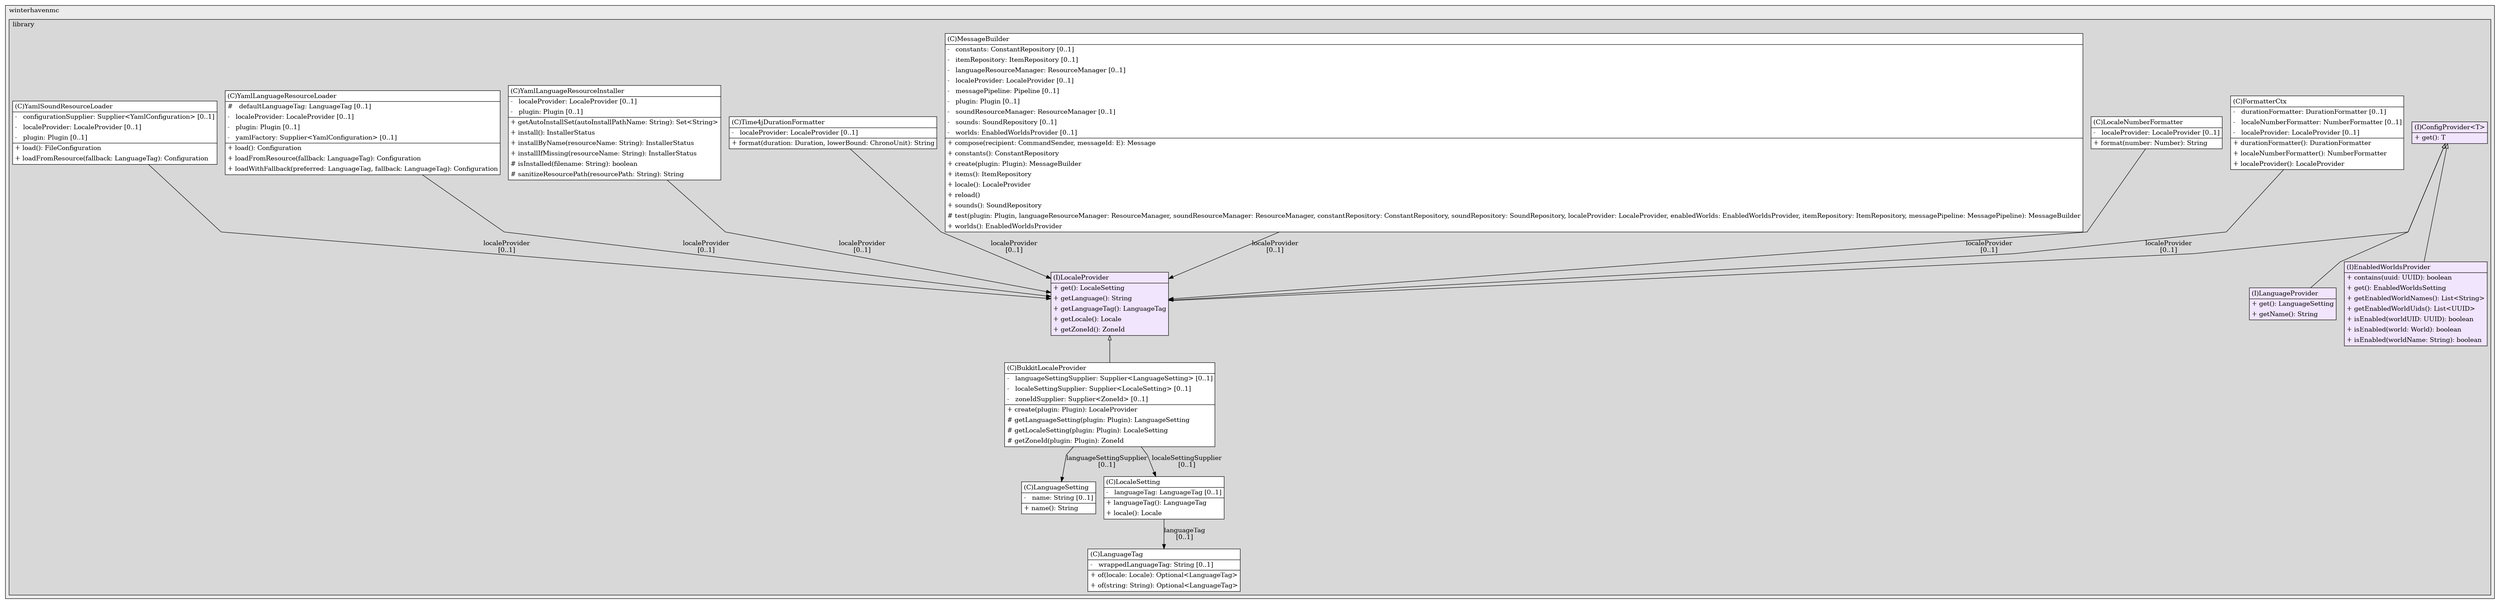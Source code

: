 @startuml

/' diagram meta data start
config=StructureConfiguration;
{
  "projectClassification": {
    "searchMode": "OpenProject", // OpenProject, AllProjects
    "includedProjects": "",
    "pathEndKeywords": "*.impl",
    "isClientPath": "",
    "isClientName": "",
    "isTestPath": "",
    "isTestName": "",
    "isMappingPath": "",
    "isMappingName": "",
    "isDataAccessPath": "",
    "isDataAccessName": "",
    "isDataStructurePath": "",
    "isDataStructureName": "",
    "isInterfaceStructuresPath": "",
    "isInterfaceStructuresName": "",
    "isEntryPointPath": "",
    "isEntryPointName": "",
    "treatFinalFieldsAsMandatory": false
  },
  "graphRestriction": {
    "classPackageExcludeFilter": "",
    "classPackageIncludeFilter": "",
    "classNameExcludeFilter": "",
    "classNameIncludeFilter": "",
    "methodNameExcludeFilter": "",
    "methodNameIncludeFilter": "",
    "removeByInheritance": "", // inheritance/annotation based filtering is done in a second step
    "removeByAnnotation": "",
    "removeByClassPackage": "", // cleanup the graph after inheritance/annotation based filtering is done
    "removeByClassName": "",
    "cutMappings": false,
    "cutEnum": true,
    "cutTests": true,
    "cutClient": true,
    "cutDataAccess": true,
    "cutInterfaceStructures": true,
    "cutDataStructures": true,
    "cutGetterAndSetter": true,
    "cutConstructors": true
  },
  "graphTraversal": {
    "forwardDepth": 4,
    "backwardDepth": 2,
    "classPackageExcludeFilter": "",
    "classPackageIncludeFilter": "",
    "classNameExcludeFilter": "",
    "classNameIncludeFilter": "",
    "methodNameExcludeFilter": "",
    "methodNameIncludeFilter": "",
    "hideMappings": false,
    "hideDataStructures": false,
    "hidePrivateMethods": true,
    "hideInterfaceCalls": false, // indirection: implementation -> interface (is hidden) -> implementation
    "onlyShowApplicationEntryPoints": false, // root node is included
    "useMethodCallsForStructureDiagram": "ForwardOnly" // ForwardOnly, BothDirections, No
  },
  "details": {
    "aggregation": "GroupByClass", // ByClass, GroupByClass, None
    "showClassGenericTypes": true,
    "showMethods": true,
    "showMethodParameterNames": true,
    "showMethodParameterTypes": true,
    "showMethodReturnType": true,
    "showPackageLevels": 2,
    "showDetailedClassStructure": true
  },
  "rootClass": "com.winterhavenmc.library.messagebuilder.adapters.resources.configuration.BukkitLocaleProvider",
  "extensionCallbackMethod": "" // qualified.class.name#methodName - signature: public static String method(String)
}
diagram meta data end '/



digraph g {
    rankdir="TB"
    splines=polyline
    

'nodes 
subgraph cluster_1655488073 { 
   	label=winterhavenmc
	labeljust=l
	fillcolor="#ececec"
	style=filled
   
   subgraph cluster_1412706428 { 
   	label=library
	labeljust=l
	fillcolor="#d8d8d8"
	style=filled
   
   BukkitLocaleProvider169038822[
	label=<<TABLE BORDER="1" CELLBORDER="0" CELLPADDING="4" CELLSPACING="0">
<TR><TD ALIGN="LEFT" >(C)BukkitLocaleProvider</TD></TR>
<HR/>
<TR><TD ALIGN="LEFT" >-   languageSettingSupplier: Supplier&lt;LanguageSetting&gt; [0..1]</TD></TR>
<TR><TD ALIGN="LEFT" >-   localeSettingSupplier: Supplier&lt;LocaleSetting&gt; [0..1]</TD></TR>
<TR><TD ALIGN="LEFT" >-   zoneIdSupplier: Supplier&lt;ZoneId&gt; [0..1]</TD></TR>
<HR/>
<TR><TD ALIGN="LEFT" >+ create(plugin: Plugin): LocaleProvider</TD></TR>
<TR><TD ALIGN="LEFT" ># getLanguageSetting(plugin: Plugin): LanguageSetting</TD></TR>
<TR><TD ALIGN="LEFT" ># getLocaleSetting(plugin: Plugin): LocaleSetting</TD></TR>
<TR><TD ALIGN="LEFT" ># getZoneId(plugin: Plugin): ZoneId</TD></TR>
</TABLE>>
	style=filled
	margin=0
	shape=plaintext
	fillcolor="#FFFFFF"
];

ConfigProvider1582204715[
	label=<<TABLE BORDER="1" CELLBORDER="0" CELLPADDING="4" CELLSPACING="0">
<TR><TD ALIGN="LEFT" >(I)ConfigProvider&lt;T&gt;</TD></TR>
<HR/>
<TR><TD ALIGN="LEFT" >+ get(): T</TD></TR>
</TABLE>>
	style=filled
	margin=0
	shape=plaintext
	fillcolor="#F1E5FD"
];

EnabledWorldsProvider1582204715[
	label=<<TABLE BORDER="1" CELLBORDER="0" CELLPADDING="4" CELLSPACING="0">
<TR><TD ALIGN="LEFT" >(I)EnabledWorldsProvider</TD></TR>
<HR/>
<TR><TD ALIGN="LEFT" >+ contains(uuid: UUID): boolean</TD></TR>
<TR><TD ALIGN="LEFT" >+ get(): EnabledWorldsSetting</TD></TR>
<TR><TD ALIGN="LEFT" >+ getEnabledWorldNames(): List&lt;String&gt;</TD></TR>
<TR><TD ALIGN="LEFT" >+ getEnabledWorldUids(): List&lt;UUID&gt;</TD></TR>
<TR><TD ALIGN="LEFT" >+ isEnabled(worldUID: UUID): boolean</TD></TR>
<TR><TD ALIGN="LEFT" >+ isEnabled(world: World): boolean</TD></TR>
<TR><TD ALIGN="LEFT" >+ isEnabled(worldName: String): boolean</TD></TR>
</TABLE>>
	style=filled
	margin=0
	shape=plaintext
	fillcolor="#F1E5FD"
];

FormatterCtx732551619[
	label=<<TABLE BORDER="1" CELLBORDER="0" CELLPADDING="4" CELLSPACING="0">
<TR><TD ALIGN="LEFT" >(C)FormatterCtx</TD></TR>
<HR/>
<TR><TD ALIGN="LEFT" >-   durationFormatter: DurationFormatter [0..1]</TD></TR>
<TR><TD ALIGN="LEFT" >-   localeNumberFormatter: NumberFormatter [0..1]</TD></TR>
<TR><TD ALIGN="LEFT" >-   localeProvider: LocaleProvider [0..1]</TD></TR>
<HR/>
<TR><TD ALIGN="LEFT" >+ durationFormatter(): DurationFormatter</TD></TR>
<TR><TD ALIGN="LEFT" >+ localeNumberFormatter(): NumberFormatter</TD></TR>
<TR><TD ALIGN="LEFT" >+ localeProvider(): LocaleProvider</TD></TR>
</TABLE>>
	style=filled
	margin=0
	shape=plaintext
	fillcolor="#FFFFFF"
];

LanguageProvider1582204715[
	label=<<TABLE BORDER="1" CELLBORDER="0" CELLPADDING="4" CELLSPACING="0">
<TR><TD ALIGN="LEFT" >(I)LanguageProvider</TD></TR>
<HR/>
<TR><TD ALIGN="LEFT" >+ get(): LanguageSetting</TD></TR>
<TR><TD ALIGN="LEFT" >+ getName(): String</TD></TR>
</TABLE>>
	style=filled
	margin=0
	shape=plaintext
	fillcolor="#F1E5FD"
];

LanguageSetting1582204715[
	label=<<TABLE BORDER="1" CELLBORDER="0" CELLPADDING="4" CELLSPACING="0">
<TR><TD ALIGN="LEFT" >(C)LanguageSetting</TD></TR>
<HR/>
<TR><TD ALIGN="LEFT" >-   name: String [0..1]</TD></TR>
<HR/>
<TR><TD ALIGN="LEFT" >+ name(): String</TD></TR>
</TABLE>>
	style=filled
	margin=0
	shape=plaintext
	fillcolor="#FFFFFF"
];

LanguageTag1582204715[
	label=<<TABLE BORDER="1" CELLBORDER="0" CELLPADDING="4" CELLSPACING="0">
<TR><TD ALIGN="LEFT" >(C)LanguageTag</TD></TR>
<HR/>
<TR><TD ALIGN="LEFT" >-   wrappedLanguageTag: String [0..1]</TD></TR>
<HR/>
<TR><TD ALIGN="LEFT" >+ of(locale: Locale): Optional&lt;LanguageTag&gt;</TD></TR>
<TR><TD ALIGN="LEFT" >+ of(string: String): Optional&lt;LanguageTag&gt;</TD></TR>
</TABLE>>
	style=filled
	margin=0
	shape=plaintext
	fillcolor="#FFFFFF"
];

LocaleNumberFormatter1184662007[
	label=<<TABLE BORDER="1" CELLBORDER="0" CELLPADDING="4" CELLSPACING="0">
<TR><TD ALIGN="LEFT" >(C)LocaleNumberFormatter</TD></TR>
<HR/>
<TR><TD ALIGN="LEFT" >-   localeProvider: LocaleProvider [0..1]</TD></TR>
<HR/>
<TR><TD ALIGN="LEFT" >+ format(number: Number): String</TD></TR>
</TABLE>>
	style=filled
	margin=0
	shape=plaintext
	fillcolor="#FFFFFF"
];

LocaleProvider1582204715[
	label=<<TABLE BORDER="1" CELLBORDER="0" CELLPADDING="4" CELLSPACING="0">
<TR><TD ALIGN="LEFT" >(I)LocaleProvider</TD></TR>
<HR/>
<TR><TD ALIGN="LEFT" >+ get(): LocaleSetting</TD></TR>
<TR><TD ALIGN="LEFT" >+ getLanguage(): String</TD></TR>
<TR><TD ALIGN="LEFT" >+ getLanguageTag(): LanguageTag</TD></TR>
<TR><TD ALIGN="LEFT" >+ getLocale(): Locale</TD></TR>
<TR><TD ALIGN="LEFT" >+ getZoneId(): ZoneId</TD></TR>
</TABLE>>
	style=filled
	margin=0
	shape=plaintext
	fillcolor="#F1E5FD"
];

LocaleSetting1582204715[
	label=<<TABLE BORDER="1" CELLBORDER="0" CELLPADDING="4" CELLSPACING="0">
<TR><TD ALIGN="LEFT" >(C)LocaleSetting</TD></TR>
<HR/>
<TR><TD ALIGN="LEFT" >-   languageTag: LanguageTag [0..1]</TD></TR>
<HR/>
<TR><TD ALIGN="LEFT" >+ languageTag(): LanguageTag</TD></TR>
<TR><TD ALIGN="LEFT" >+ locale(): Locale</TD></TR>
</TABLE>>
	style=filled
	margin=0
	shape=plaintext
	fillcolor="#FFFFFF"
];

MessageBuilder103479893[
	label=<<TABLE BORDER="1" CELLBORDER="0" CELLPADDING="4" CELLSPACING="0">
<TR><TD ALIGN="LEFT" >(C)MessageBuilder</TD></TR>
<HR/>
<TR><TD ALIGN="LEFT" >-   constants: ConstantRepository [0..1]</TD></TR>
<TR><TD ALIGN="LEFT" >-   itemRepository: ItemRepository [0..1]</TD></TR>
<TR><TD ALIGN="LEFT" >-   languageResourceManager: ResourceManager [0..1]</TD></TR>
<TR><TD ALIGN="LEFT" >-   localeProvider: LocaleProvider [0..1]</TD></TR>
<TR><TD ALIGN="LEFT" >-   messagePipeline: Pipeline [0..1]</TD></TR>
<TR><TD ALIGN="LEFT" >-   plugin: Plugin [0..1]</TD></TR>
<TR><TD ALIGN="LEFT" >-   soundResourceManager: ResourceManager [0..1]</TD></TR>
<TR><TD ALIGN="LEFT" >-   sounds: SoundRepository [0..1]</TD></TR>
<TR><TD ALIGN="LEFT" >-   worlds: EnabledWorldsProvider [0..1]</TD></TR>
<HR/>
<TR><TD ALIGN="LEFT" >+ compose(recipient: CommandSender, messageId: E): Message</TD></TR>
<TR><TD ALIGN="LEFT" >+ constants(): ConstantRepository</TD></TR>
<TR><TD ALIGN="LEFT" >+ create(plugin: Plugin): MessageBuilder</TD></TR>
<TR><TD ALIGN="LEFT" >+ items(): ItemRepository</TD></TR>
<TR><TD ALIGN="LEFT" >+ locale(): LocaleProvider</TD></TR>
<TR><TD ALIGN="LEFT" >+ reload()</TD></TR>
<TR><TD ALIGN="LEFT" >+ sounds(): SoundRepository</TD></TR>
<TR><TD ALIGN="LEFT" ># test(plugin: Plugin, languageResourceManager: ResourceManager, soundResourceManager: ResourceManager, constantRepository: ConstantRepository, soundRepository: SoundRepository, localeProvider: LocaleProvider, enabledWorlds: EnabledWorldsProvider, itemRepository: ItemRepository, messagePipeline: MessagePipeline): MessageBuilder</TD></TR>
<TR><TD ALIGN="LEFT" >+ worlds(): EnabledWorldsProvider</TD></TR>
</TABLE>>
	style=filled
	margin=0
	shape=plaintext
	fillcolor="#FFFFFF"
];

Time4jDurationFormatter399425452[
	label=<<TABLE BORDER="1" CELLBORDER="0" CELLPADDING="4" CELLSPACING="0">
<TR><TD ALIGN="LEFT" >(C)Time4jDurationFormatter</TD></TR>
<HR/>
<TR><TD ALIGN="LEFT" >-   localeProvider: LocaleProvider [0..1]</TD></TR>
<HR/>
<TR><TD ALIGN="LEFT" >+ format(duration: Duration, lowerBound: ChronoUnit): String</TD></TR>
</TABLE>>
	style=filled
	margin=0
	shape=plaintext
	fillcolor="#FFFFFF"
];

YamlLanguageResourceInstaller312533400[
	label=<<TABLE BORDER="1" CELLBORDER="0" CELLPADDING="4" CELLSPACING="0">
<TR><TD ALIGN="LEFT" >(C)YamlLanguageResourceInstaller</TD></TR>
<HR/>
<TR><TD ALIGN="LEFT" >-   localeProvider: LocaleProvider [0..1]</TD></TR>
<TR><TD ALIGN="LEFT" >-   plugin: Plugin [0..1]</TD></TR>
<HR/>
<TR><TD ALIGN="LEFT" >+ getAutoInstallSet(autoInstallPathName: String): Set&lt;String&gt;</TD></TR>
<TR><TD ALIGN="LEFT" >+ install(): InstallerStatus</TD></TR>
<TR><TD ALIGN="LEFT" >+ installByName(resourceName: String): InstallerStatus</TD></TR>
<TR><TD ALIGN="LEFT" >+ installIfMissing(resourceName: String): InstallerStatus</TD></TR>
<TR><TD ALIGN="LEFT" ># isInstalled(filename: String): boolean</TD></TR>
<TR><TD ALIGN="LEFT" ># sanitizeResourcePath(resourcePath: String): String</TD></TR>
</TABLE>>
	style=filled
	margin=0
	shape=plaintext
	fillcolor="#FFFFFF"
];

YamlLanguageResourceLoader312533400[
	label=<<TABLE BORDER="1" CELLBORDER="0" CELLPADDING="4" CELLSPACING="0">
<TR><TD ALIGN="LEFT" >(C)YamlLanguageResourceLoader</TD></TR>
<HR/>
<TR><TD ALIGN="LEFT" >#   defaultLanguageTag: LanguageTag [0..1]</TD></TR>
<TR><TD ALIGN="LEFT" >-   localeProvider: LocaleProvider [0..1]</TD></TR>
<TR><TD ALIGN="LEFT" >-   plugin: Plugin [0..1]</TD></TR>
<TR><TD ALIGN="LEFT" >-   yamlFactory: Supplier&lt;YamlConfiguration&gt; [0..1]</TD></TR>
<HR/>
<TR><TD ALIGN="LEFT" >+ load(): Configuration</TD></TR>
<TR><TD ALIGN="LEFT" >+ loadFromResource(fallback: LanguageTag): Configuration</TD></TR>
<TR><TD ALIGN="LEFT" >+ loadWithFallback(preferred: LanguageTag, fallback: LanguageTag): Configuration</TD></TR>
</TABLE>>
	style=filled
	margin=0
	shape=plaintext
	fillcolor="#FFFFFF"
];

YamlSoundResourceLoader1058105345[
	label=<<TABLE BORDER="1" CELLBORDER="0" CELLPADDING="4" CELLSPACING="0">
<TR><TD ALIGN="LEFT" >(C)YamlSoundResourceLoader</TD></TR>
<HR/>
<TR><TD ALIGN="LEFT" >-   configurationSupplier: Supplier&lt;YamlConfiguration&gt; [0..1]</TD></TR>
<TR><TD ALIGN="LEFT" >-   localeProvider: LocaleProvider [0..1]</TD></TR>
<TR><TD ALIGN="LEFT" >-   plugin: Plugin [0..1]</TD></TR>
<HR/>
<TR><TD ALIGN="LEFT" >+ load(): FileConfiguration</TD></TR>
<TR><TD ALIGN="LEFT" >+ loadFromResource(fallback: LanguageTag): Configuration</TD></TR>
</TABLE>>
	style=filled
	margin=0
	shape=plaintext
	fillcolor="#FFFFFF"
];
} 
} 

'edges    
BukkitLocaleProvider169038822 -> LanguageSetting1582204715[label="languageSettingSupplier
[0..1]"];
BukkitLocaleProvider169038822 -> LocaleSetting1582204715[label="localeSettingSupplier
[0..1]"];
ConfigProvider1582204715 -> EnabledWorldsProvider1582204715[arrowhead=none, arrowtail=empty, dir=both];
ConfigProvider1582204715 -> LanguageProvider1582204715[arrowhead=none, arrowtail=empty, dir=both];
ConfigProvider1582204715 -> LocaleProvider1582204715[arrowhead=none, arrowtail=empty, dir=both];
FormatterCtx732551619 -> LocaleProvider1582204715[label="localeProvider
[0..1]"];
LocaleNumberFormatter1184662007 -> LocaleProvider1582204715[label="localeProvider
[0..1]"];
LocaleProvider1582204715 -> BukkitLocaleProvider169038822[arrowhead=none, arrowtail=empty, dir=both];
LocaleSetting1582204715 -> LanguageTag1582204715[label="languageTag
[0..1]"];
MessageBuilder103479893 -> LocaleProvider1582204715[label="localeProvider
[0..1]"];
Time4jDurationFormatter399425452 -> LocaleProvider1582204715[label="localeProvider
[0..1]"];
YamlLanguageResourceInstaller312533400 -> LocaleProvider1582204715[label="localeProvider
[0..1]"];
YamlLanguageResourceLoader312533400 -> LocaleProvider1582204715[label="localeProvider
[0..1]"];
YamlSoundResourceLoader1058105345 -> LocaleProvider1582204715[label="localeProvider
[0..1]"];
    
}
@enduml